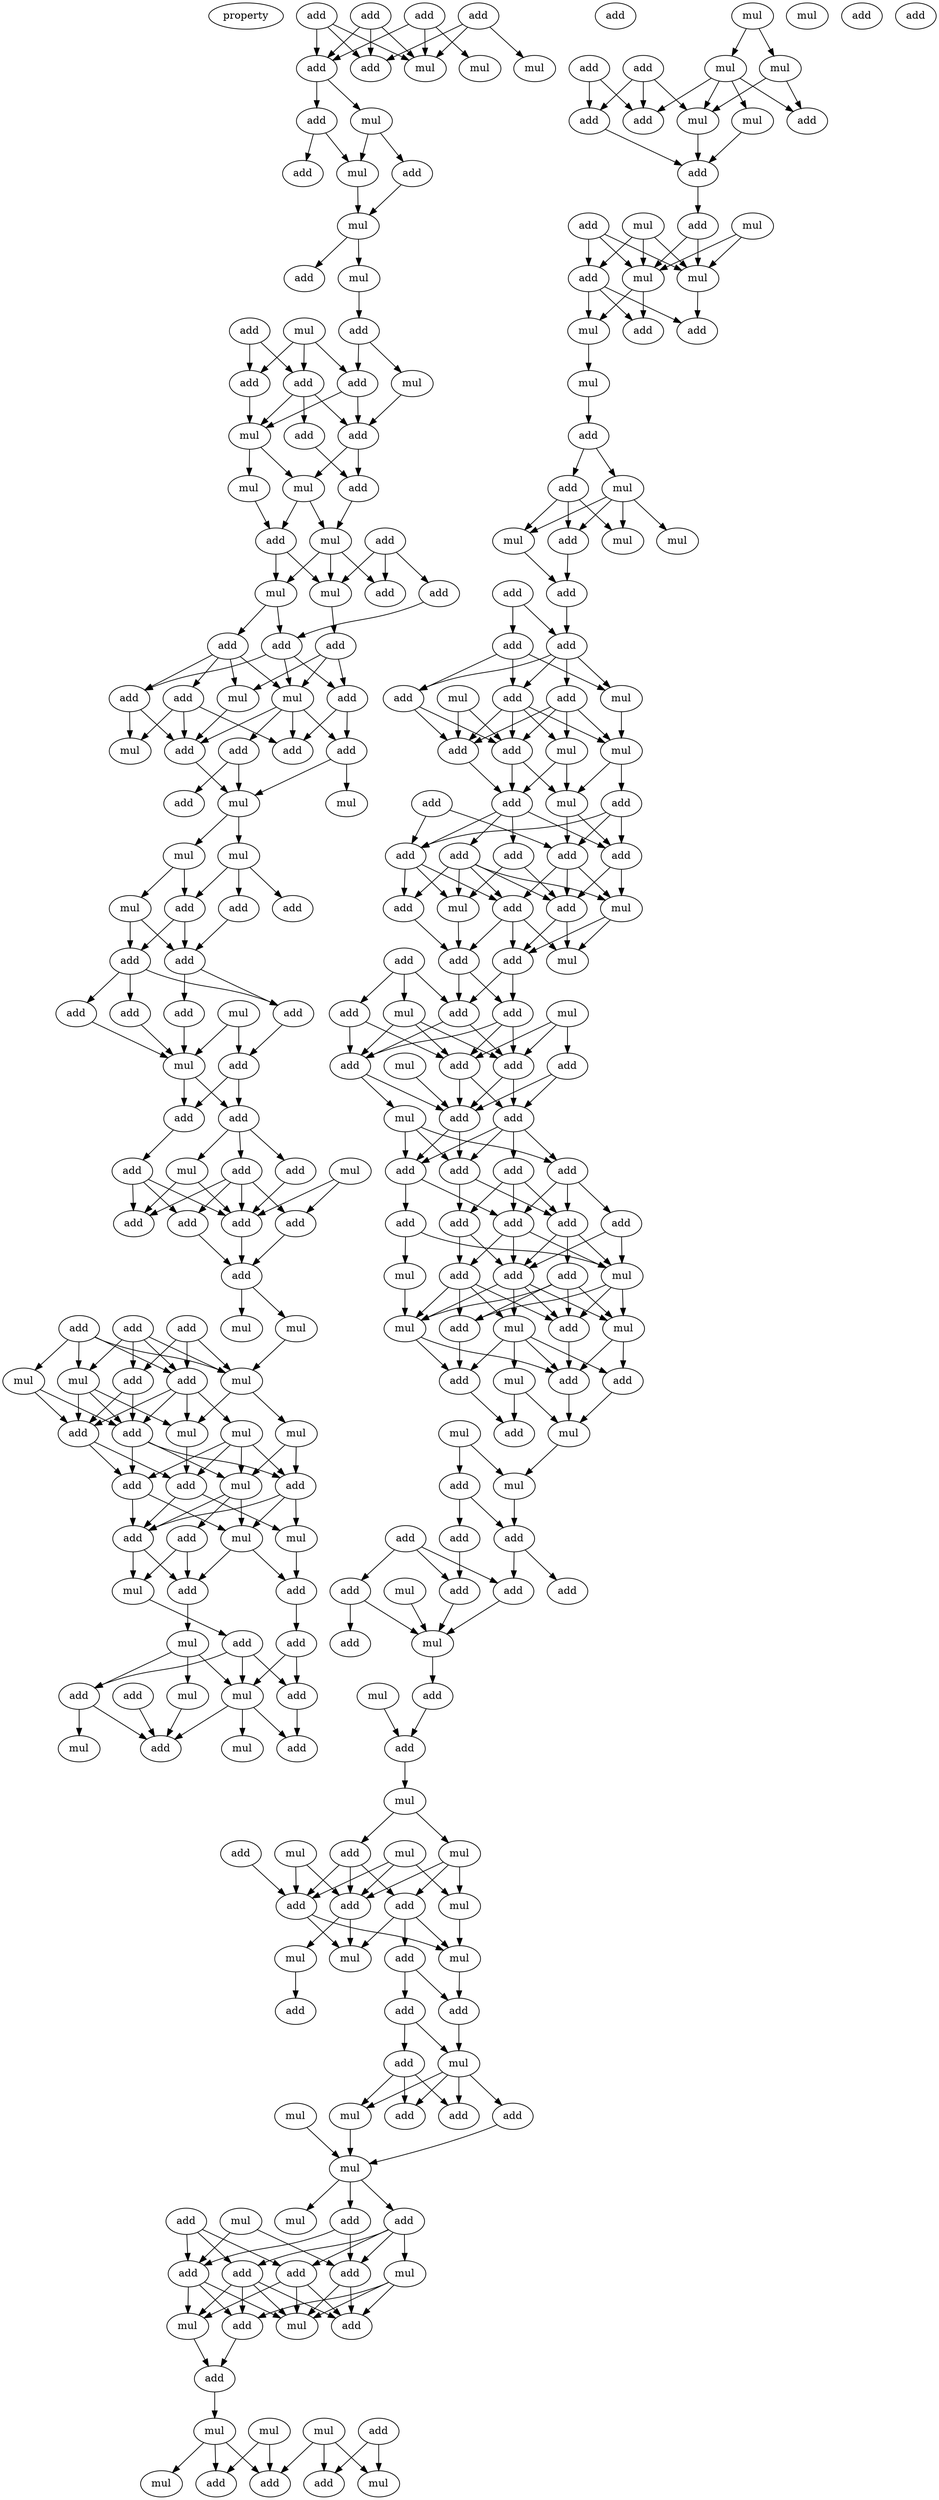 digraph {
    node [fontcolor=black]
    property [mul=2,lf=1.8]
    0 [ label = add ];
    1 [ label = add ];
    2 [ label = add ];
    3 [ label = add ];
    4 [ label = mul ];
    5 [ label = add ];
    6 [ label = mul ];
    7 [ label = mul ];
    8 [ label = add ];
    9 [ label = add ];
    10 [ label = mul ];
    11 [ label = add ];
    12 [ label = mul ];
    13 [ label = add ];
    14 [ label = mul ];
    15 [ label = add ];
    16 [ label = mul ];
    17 [ label = mul ];
    18 [ label = add ];
    19 [ label = add ];
    20 [ label = add ];
    21 [ label = add ];
    22 [ label = add ];
    23 [ label = mul ];
    24 [ label = add ];
    25 [ label = mul ];
    26 [ label = add ];
    27 [ label = add ];
    28 [ label = mul ];
    29 [ label = mul ];
    30 [ label = mul ];
    31 [ label = add ];
    32 [ label = add ];
    33 [ label = mul ];
    34 [ label = mul ];
    35 [ label = add ];
    36 [ label = add ];
    37 [ label = add ];
    38 [ label = add ];
    39 [ label = add ];
    40 [ label = mul ];
    41 [ label = add ];
    42 [ label = add ];
    43 [ label = mul ];
    44 [ label = add ];
    45 [ label = mul ];
    46 [ label = add ];
    47 [ label = add ];
    48 [ label = add ];
    49 [ label = add ];
    50 [ label = mul ];
    51 [ label = mul ];
    52 [ label = add ];
    53 [ label = mul ];
    54 [ label = mul ];
    55 [ label = mul ];
    56 [ label = add ];
    57 [ label = add ];
    58 [ label = add ];
    59 [ label = add ];
    60 [ label = add ];
    61 [ label = mul ];
    62 [ label = add ];
    63 [ label = add ];
    64 [ label = add ];
    65 [ label = add ];
    66 [ label = add ];
    67 [ label = mul ];
    68 [ label = add ];
    69 [ label = add ];
    70 [ label = add ];
    71 [ label = add ];
    72 [ label = mul ];
    73 [ label = mul ];
    74 [ label = add ];
    75 [ label = add ];
    76 [ label = add ];
    77 [ label = add ];
    78 [ label = add ];
    79 [ label = add ];
    80 [ label = add ];
    81 [ label = mul ];
    82 [ label = mul ];
    83 [ label = add ];
    84 [ label = add ];
    85 [ label = add ];
    86 [ label = mul ];
    87 [ label = mul ];
    88 [ label = add ];
    89 [ label = add ];
    90 [ label = mul ];
    91 [ label = mul ];
    92 [ label = mul ];
    93 [ label = add ];
    94 [ label = add ];
    95 [ label = mul ];
    96 [ label = mul ];
    97 [ label = add ];
    98 [ label = add ];
    99 [ label = add ];
    100 [ label = add ];
    101 [ label = mul ];
    102 [ label = add ];
    103 [ label = mul ];
    104 [ label = mul ];
    105 [ label = add ];
    106 [ label = add ];
    107 [ label = add ];
    108 [ label = mul ];
    109 [ label = add ];
    110 [ label = add ];
    111 [ label = mul ];
    112 [ label = add ];
    113 [ label = mul ];
    114 [ label = add ];
    115 [ label = mul ];
    116 [ label = add ];
    117 [ label = mul ];
    118 [ label = add ];
    119 [ label = mul ];
    120 [ label = add ];
    121 [ label = mul ];
    122 [ label = mul ];
    123 [ label = add ];
    124 [ label = add ];
    125 [ label = add ];
    126 [ label = mul ];
    127 [ label = add ];
    128 [ label = mul ];
    129 [ label = add ];
    130 [ label = add ];
    131 [ label = mul ];
    132 [ label = add ];
    133 [ label = mul ];
    134 [ label = mul ];
    135 [ label = mul ];
    136 [ label = add ];
    137 [ label = add ];
    138 [ label = mul ];
    139 [ label = add ];
    140 [ label = mul ];
    141 [ label = add ];
    142 [ label = add ];
    143 [ label = mul ];
    144 [ label = mul ];
    145 [ label = mul ];
    146 [ label = add ];
    147 [ label = mul ];
    148 [ label = add ];
    149 [ label = mul ];
    150 [ label = add ];
    151 [ label = add ];
    152 [ label = add ];
    153 [ label = add ];
    154 [ label = add ];
    155 [ label = add ];
    156 [ label = add ];
    157 [ label = mul ];
    158 [ label = mul ];
    159 [ label = add ];
    160 [ label = mul ];
    161 [ label = add ];
    162 [ label = mul ];
    163 [ label = mul ];
    164 [ label = add ];
    165 [ label = add ];
    166 [ label = add ];
    167 [ label = add ];
    168 [ label = add ];
    169 [ label = add ];
    170 [ label = add ];
    171 [ label = add ];
    172 [ label = add ];
    173 [ label = add ];
    174 [ label = mul ];
    175 [ label = mul ];
    176 [ label = add ];
    177 [ label = add ];
    178 [ label = mul ];
    179 [ label = add ];
    180 [ label = add ];
    181 [ label = add ];
    182 [ label = mul ];
    183 [ label = add ];
    184 [ label = add ];
    185 [ label = mul ];
    186 [ label = add ];
    187 [ label = add ];
    188 [ label = add ];
    189 [ label = add ];
    190 [ label = mul ];
    191 [ label = add ];
    192 [ label = add ];
    193 [ label = mul ];
    194 [ label = add ];
    195 [ label = add ];
    196 [ label = add ];
    197 [ label = add ];
    198 [ label = add ];
    199 [ label = add ];
    200 [ label = add ];
    201 [ label = add ];
    202 [ label = add ];
    203 [ label = mul ];
    204 [ label = mul ];
    205 [ label = add ];
    206 [ label = add ];
    207 [ label = add ];
    208 [ label = mul ];
    209 [ label = mul ];
    210 [ label = add ];
    211 [ label = add ];
    212 [ label = mul ];
    213 [ label = add ];
    214 [ label = add ];
    215 [ label = mul ];
    216 [ label = add ];
    217 [ label = mul ];
    218 [ label = add ];
    219 [ label = mul ];
    220 [ label = add ];
    221 [ label = mul ];
    222 [ label = add ];
    223 [ label = add ];
    224 [ label = add ];
    225 [ label = mul ];
    226 [ label = add ];
    227 [ label = add ];
    228 [ label = add ];
    229 [ label = add ];
    230 [ label = add ];
    231 [ label = mul ];
    232 [ label = add ];
    233 [ label = mul ];
    234 [ label = add ];
    235 [ label = add ];
    236 [ label = mul ];
    237 [ label = mul ];
    238 [ label = add ];
    239 [ label = mul ];
    240 [ label = add ];
    241 [ label = mul ];
    242 [ label = mul ];
    243 [ label = add ];
    244 [ label = add ];
    245 [ label = add ];
    246 [ label = mul ];
    247 [ label = mul ];
    248 [ label = add ];
    249 [ label = mul ];
    250 [ label = add ];
    251 [ label = add ];
    252 [ label = add ];
    253 [ label = add ];
    254 [ label = mul ];
    255 [ label = add ];
    256 [ label = mul ];
    257 [ label = mul ];
    258 [ label = add ];
    259 [ label = add ];
    260 [ label = mul ];
    261 [ label = add ];
    262 [ label = add ];
    263 [ label = add ];
    264 [ label = mul ];
    265 [ label = mul ];
    266 [ label = add ];
    267 [ label = mul ];
    268 [ label = add ];
    269 [ label = add ];
    270 [ label = add ];
    271 [ label = add ];
    272 [ label = mul ];
    273 [ label = add ];
    274 [ label = mul ];
    275 [ label = add ];
    276 [ label = add ];
    277 [ label = mul ];
    278 [ label = mul ];
    279 [ label = mul ];
    280 [ label = add ];
    281 [ label = add ];
    282 [ label = mul ];
    283 [ label = add ];
    284 [ label = mul ];
    0 -> 5 [ name = 0 ];
    0 -> 7 [ name = 1 ];
    0 -> 8 [ name = 2 ];
    1 -> 6 [ name = 3 ];
    1 -> 7 [ name = 4 ];
    1 -> 8 [ name = 5 ];
    2 -> 5 [ name = 6 ];
    2 -> 7 [ name = 7 ];
    2 -> 8 [ name = 8 ];
    3 -> 4 [ name = 9 ];
    3 -> 5 [ name = 10 ];
    3 -> 7 [ name = 11 ];
    5 -> 9 [ name = 12 ];
    5 -> 10 [ name = 13 ];
    9 -> 11 [ name = 14 ];
    9 -> 12 [ name = 15 ];
    10 -> 12 [ name = 16 ];
    10 -> 13 [ name = 17 ];
    12 -> 14 [ name = 18 ];
    13 -> 14 [ name = 19 ];
    14 -> 15 [ name = 20 ];
    14 -> 16 [ name = 21 ];
    16 -> 18 [ name = 22 ];
    17 -> 20 [ name = 23 ];
    17 -> 21 [ name = 24 ];
    17 -> 22 [ name = 25 ];
    18 -> 21 [ name = 26 ];
    18 -> 23 [ name = 27 ];
    19 -> 20 [ name = 28 ];
    19 -> 22 [ name = 29 ];
    20 -> 24 [ name = 30 ];
    20 -> 25 [ name = 31 ];
    20 -> 26 [ name = 32 ];
    21 -> 25 [ name = 33 ];
    21 -> 26 [ name = 34 ];
    22 -> 25 [ name = 35 ];
    23 -> 26 [ name = 36 ];
    24 -> 27 [ name = 37 ];
    25 -> 28 [ name = 38 ];
    25 -> 29 [ name = 39 ];
    26 -> 27 [ name = 40 ];
    26 -> 29 [ name = 41 ];
    27 -> 30 [ name = 42 ];
    28 -> 31 [ name = 43 ];
    29 -> 30 [ name = 44 ];
    29 -> 31 [ name = 45 ];
    30 -> 33 [ name = 46 ];
    30 -> 34 [ name = 47 ];
    30 -> 36 [ name = 48 ];
    31 -> 33 [ name = 49 ];
    31 -> 34 [ name = 50 ];
    32 -> 33 [ name = 51 ];
    32 -> 35 [ name = 52 ];
    32 -> 36 [ name = 53 ];
    33 -> 38 [ name = 54 ];
    34 -> 37 [ name = 55 ];
    34 -> 39 [ name = 56 ];
    35 -> 39 [ name = 57 ];
    37 -> 40 [ name = 58 ];
    37 -> 41 [ name = 59 ];
    37 -> 43 [ name = 60 ];
    37 -> 44 [ name = 61 ];
    38 -> 40 [ name = 62 ];
    38 -> 42 [ name = 63 ];
    38 -> 43 [ name = 64 ];
    39 -> 40 [ name = 65 ];
    39 -> 42 [ name = 66 ];
    39 -> 44 [ name = 67 ];
    40 -> 46 [ name = 68 ];
    40 -> 47 [ name = 69 ];
    40 -> 48 [ name = 70 ];
    40 -> 49 [ name = 71 ];
    41 -> 45 [ name = 72 ];
    41 -> 46 [ name = 73 ];
    41 -> 47 [ name = 74 ];
    42 -> 47 [ name = 75 ];
    42 -> 48 [ name = 76 ];
    43 -> 46 [ name = 77 ];
    44 -> 45 [ name = 78 ];
    44 -> 46 [ name = 79 ];
    46 -> 51 [ name = 80 ];
    48 -> 50 [ name = 81 ];
    48 -> 51 [ name = 82 ];
    49 -> 51 [ name = 83 ];
    49 -> 52 [ name = 84 ];
    51 -> 53 [ name = 85 ];
    51 -> 54 [ name = 86 ];
    53 -> 55 [ name = 87 ];
    53 -> 57 [ name = 88 ];
    54 -> 56 [ name = 89 ];
    54 -> 57 [ name = 90 ];
    54 -> 58 [ name = 91 ];
    55 -> 59 [ name = 92 ];
    55 -> 60 [ name = 93 ];
    57 -> 59 [ name = 94 ];
    57 -> 60 [ name = 95 ];
    58 -> 60 [ name = 96 ];
    59 -> 62 [ name = 97 ];
    59 -> 63 [ name = 98 ];
    59 -> 64 [ name = 99 ];
    60 -> 62 [ name = 100 ];
    60 -> 65 [ name = 101 ];
    61 -> 66 [ name = 102 ];
    61 -> 67 [ name = 103 ];
    62 -> 66 [ name = 104 ];
    63 -> 67 [ name = 105 ];
    64 -> 67 [ name = 106 ];
    65 -> 67 [ name = 107 ];
    66 -> 68 [ name = 108 ];
    66 -> 69 [ name = 109 ];
    67 -> 68 [ name = 110 ];
    67 -> 69 [ name = 111 ];
    68 -> 71 [ name = 112 ];
    68 -> 73 [ name = 113 ];
    68 -> 74 [ name = 114 ];
    69 -> 70 [ name = 115 ];
    70 -> 76 [ name = 116 ];
    70 -> 77 [ name = 117 ];
    70 -> 78 [ name = 118 ];
    71 -> 76 [ name = 119 ];
    72 -> 75 [ name = 120 ];
    72 -> 76 [ name = 121 ];
    73 -> 76 [ name = 122 ];
    73 -> 78 [ name = 123 ];
    74 -> 75 [ name = 124 ];
    74 -> 76 [ name = 125 ];
    74 -> 77 [ name = 126 ];
    74 -> 78 [ name = 127 ];
    75 -> 80 [ name = 128 ];
    76 -> 80 [ name = 129 ];
    77 -> 80 [ name = 130 ];
    80 -> 81 [ name = 131 ];
    80 -> 82 [ name = 132 ];
    81 -> 87 [ name = 133 ];
    83 -> 86 [ name = 134 ];
    83 -> 87 [ name = 135 ];
    83 -> 89 [ name = 136 ];
    83 -> 90 [ name = 137 ];
    84 -> 87 [ name = 138 ];
    84 -> 88 [ name = 139 ];
    84 -> 89 [ name = 140 ];
    84 -> 90 [ name = 141 ];
    85 -> 87 [ name = 142 ];
    85 -> 88 [ name = 143 ];
    85 -> 89 [ name = 144 ];
    86 -> 93 [ name = 145 ];
    86 -> 94 [ name = 146 ];
    87 -> 92 [ name = 147 ];
    87 -> 95 [ name = 148 ];
    88 -> 93 [ name = 149 ];
    88 -> 94 [ name = 150 ];
    89 -> 91 [ name = 151 ];
    89 -> 92 [ name = 152 ];
    89 -> 93 [ name = 153 ];
    89 -> 94 [ name = 154 ];
    90 -> 92 [ name = 155 ];
    90 -> 93 [ name = 156 ];
    90 -> 94 [ name = 157 ];
    91 -> 96 [ name = 158 ];
    91 -> 97 [ name = 159 ];
    91 -> 98 [ name = 160 ];
    91 -> 99 [ name = 161 ];
    92 -> 97 [ name = 162 ];
    93 -> 96 [ name = 163 ];
    93 -> 98 [ name = 164 ];
    93 -> 99 [ name = 165 ];
    94 -> 97 [ name = 166 ];
    94 -> 98 [ name = 167 ];
    95 -> 96 [ name = 168 ];
    95 -> 99 [ name = 169 ];
    96 -> 100 [ name = 170 ];
    96 -> 101 [ name = 171 ];
    96 -> 102 [ name = 172 ];
    97 -> 100 [ name = 173 ];
    97 -> 103 [ name = 174 ];
    98 -> 100 [ name = 175 ];
    98 -> 101 [ name = 176 ];
    99 -> 100 [ name = 177 ];
    99 -> 101 [ name = 178 ];
    99 -> 103 [ name = 179 ];
    100 -> 104 [ name = 180 ];
    100 -> 105 [ name = 181 ];
    101 -> 105 [ name = 182 ];
    101 -> 106 [ name = 183 ];
    102 -> 104 [ name = 184 ];
    102 -> 105 [ name = 185 ];
    103 -> 106 [ name = 186 ];
    104 -> 107 [ name = 187 ];
    105 -> 108 [ name = 188 ];
    106 -> 109 [ name = 189 ];
    107 -> 111 [ name = 190 ];
    107 -> 112 [ name = 191 ];
    107 -> 114 [ name = 192 ];
    108 -> 111 [ name = 193 ];
    108 -> 112 [ name = 194 ];
    108 -> 113 [ name = 195 ];
    109 -> 111 [ name = 196 ];
    109 -> 114 [ name = 197 ];
    110 -> 116 [ name = 198 ];
    111 -> 116 [ name = 199 ];
    111 -> 117 [ name = 200 ];
    111 -> 118 [ name = 201 ];
    112 -> 115 [ name = 202 ];
    112 -> 116 [ name = 203 ];
    113 -> 116 [ name = 204 ];
    114 -> 118 [ name = 205 ];
    119 -> 121 [ name = 206 ];
    119 -> 122 [ name = 207 ];
    120 -> 124 [ name = 208 ];
    120 -> 126 [ name = 209 ];
    120 -> 127 [ name = 210 ];
    121 -> 125 [ name = 211 ];
    121 -> 126 [ name = 212 ];
    121 -> 127 [ name = 213 ];
    121 -> 128 [ name = 214 ];
    122 -> 125 [ name = 215 ];
    122 -> 126 [ name = 216 ];
    123 -> 124 [ name = 217 ];
    123 -> 127 [ name = 218 ];
    124 -> 129 [ name = 219 ];
    126 -> 129 [ name = 220 ];
    128 -> 129 [ name = 221 ];
    129 -> 132 [ name = 222 ];
    130 -> 134 [ name = 223 ];
    130 -> 135 [ name = 224 ];
    130 -> 136 [ name = 225 ];
    131 -> 134 [ name = 226 ];
    131 -> 135 [ name = 227 ];
    132 -> 134 [ name = 228 ];
    132 -> 135 [ name = 229 ];
    133 -> 134 [ name = 230 ];
    133 -> 135 [ name = 231 ];
    133 -> 136 [ name = 232 ];
    134 -> 138 [ name = 233 ];
    134 -> 139 [ name = 234 ];
    135 -> 137 [ name = 235 ];
    136 -> 137 [ name = 236 ];
    136 -> 138 [ name = 237 ];
    136 -> 139 [ name = 238 ];
    138 -> 140 [ name = 239 ];
    140 -> 141 [ name = 240 ];
    141 -> 142 [ name = 241 ];
    141 -> 144 [ name = 242 ];
    142 -> 145 [ name = 243 ];
    142 -> 146 [ name = 244 ];
    142 -> 149 [ name = 245 ];
    144 -> 145 [ name = 246 ];
    144 -> 146 [ name = 247 ];
    144 -> 147 [ name = 248 ];
    144 -> 149 [ name = 249 ];
    145 -> 151 [ name = 250 ];
    146 -> 151 [ name = 251 ];
    150 -> 152 [ name = 252 ];
    150 -> 153 [ name = 253 ];
    151 -> 153 [ name = 254 ];
    152 -> 155 [ name = 255 ];
    152 -> 156 [ name = 256 ];
    152 -> 157 [ name = 257 ];
    153 -> 154 [ name = 258 ];
    153 -> 155 [ name = 259 ];
    153 -> 156 [ name = 260 ];
    153 -> 157 [ name = 261 ];
    154 -> 159 [ name = 262 ];
    154 -> 160 [ name = 263 ];
    154 -> 161 [ name = 264 ];
    154 -> 162 [ name = 265 ];
    155 -> 159 [ name = 266 ];
    155 -> 161 [ name = 267 ];
    156 -> 159 [ name = 268 ];
    156 -> 160 [ name = 269 ];
    156 -> 161 [ name = 270 ];
    156 -> 162 [ name = 271 ];
    157 -> 160 [ name = 272 ];
    158 -> 159 [ name = 273 ];
    158 -> 161 [ name = 274 ];
    159 -> 165 [ name = 275 ];
    160 -> 163 [ name = 276 ];
    160 -> 164 [ name = 277 ];
    161 -> 163 [ name = 278 ];
    161 -> 165 [ name = 279 ];
    162 -> 163 [ name = 280 ];
    162 -> 165 [ name = 281 ];
    163 -> 168 [ name = 282 ];
    163 -> 169 [ name = 283 ];
    164 -> 167 [ name = 284 ];
    164 -> 168 [ name = 285 ];
    164 -> 169 [ name = 286 ];
    165 -> 167 [ name = 287 ];
    165 -> 168 [ name = 288 ];
    165 -> 170 [ name = 289 ];
    165 -> 171 [ name = 290 ];
    166 -> 167 [ name = 291 ];
    166 -> 169 [ name = 292 ];
    167 -> 172 [ name = 293 ];
    167 -> 173 [ name = 294 ];
    167 -> 174 [ name = 295 ];
    168 -> 175 [ name = 296 ];
    168 -> 176 [ name = 297 ];
    169 -> 173 [ name = 298 ];
    169 -> 175 [ name = 299 ];
    169 -> 176 [ name = 300 ];
    170 -> 174 [ name = 301 ];
    170 -> 176 [ name = 302 ];
    171 -> 172 [ name = 303 ];
    171 -> 173 [ name = 304 ];
    171 -> 174 [ name = 305 ];
    171 -> 175 [ name = 306 ];
    171 -> 176 [ name = 307 ];
    172 -> 180 [ name = 308 ];
    173 -> 178 [ name = 309 ];
    173 -> 179 [ name = 310 ];
    173 -> 180 [ name = 311 ];
    174 -> 180 [ name = 312 ];
    175 -> 178 [ name = 313 ];
    175 -> 179 [ name = 314 ];
    176 -> 178 [ name = 315 ];
    176 -> 179 [ name = 316 ];
    177 -> 181 [ name = 317 ];
    177 -> 183 [ name = 318 ];
    177 -> 185 [ name = 319 ];
    179 -> 183 [ name = 320 ];
    179 -> 184 [ name = 321 ];
    180 -> 183 [ name = 322 ];
    180 -> 184 [ name = 323 ];
    181 -> 187 [ name = 324 ];
    181 -> 189 [ name = 325 ];
    182 -> 186 [ name = 326 ];
    182 -> 188 [ name = 327 ];
    182 -> 189 [ name = 328 ];
    183 -> 186 [ name = 329 ];
    183 -> 187 [ name = 330 ];
    184 -> 186 [ name = 331 ];
    184 -> 187 [ name = 332 ];
    184 -> 189 [ name = 333 ];
    185 -> 186 [ name = 334 ];
    185 -> 187 [ name = 335 ];
    185 -> 189 [ name = 336 ];
    186 -> 191 [ name = 337 ];
    186 -> 192 [ name = 338 ];
    187 -> 192 [ name = 339 ];
    187 -> 193 [ name = 340 ];
    188 -> 191 [ name = 341 ];
    188 -> 192 [ name = 342 ];
    189 -> 191 [ name = 343 ];
    189 -> 192 [ name = 344 ];
    190 -> 192 [ name = 345 ];
    191 -> 194 [ name = 346 ];
    191 -> 195 [ name = 347 ];
    191 -> 196 [ name = 348 ];
    191 -> 197 [ name = 349 ];
    192 -> 194 [ name = 350 ];
    192 -> 197 [ name = 351 ];
    193 -> 194 [ name = 352 ];
    193 -> 196 [ name = 353 ];
    193 -> 197 [ name = 354 ];
    194 -> 200 [ name = 355 ];
    194 -> 202 [ name = 356 ];
    195 -> 198 [ name = 357 ];
    195 -> 199 [ name = 358 ];
    195 -> 200 [ name = 359 ];
    196 -> 199 [ name = 360 ];
    196 -> 200 [ name = 361 ];
    196 -> 201 [ name = 362 ];
    197 -> 198 [ name = 363 ];
    197 -> 199 [ name = 364 ];
    198 -> 205 [ name = 365 ];
    198 -> 207 [ name = 366 ];
    199 -> 203 [ name = 367 ];
    199 -> 205 [ name = 368 ];
    199 -> 206 [ name = 369 ];
    200 -> 203 [ name = 370 ];
    200 -> 205 [ name = 371 ];
    200 -> 207 [ name = 372 ];
    201 -> 203 [ name = 373 ];
    201 -> 205 [ name = 374 ];
    202 -> 203 [ name = 375 ];
    202 -> 204 [ name = 376 ];
    203 -> 208 [ name = 377 ];
    203 -> 210 [ name = 378 ];
    203 -> 211 [ name = 379 ];
    204 -> 212 [ name = 380 ];
    205 -> 208 [ name = 381 ];
    205 -> 209 [ name = 382 ];
    205 -> 210 [ name = 383 ];
    205 -> 212 [ name = 384 ];
    206 -> 208 [ name = 385 ];
    206 -> 210 [ name = 386 ];
    206 -> 211 [ name = 387 ];
    206 -> 212 [ name = 388 ];
    207 -> 209 [ name = 389 ];
    207 -> 210 [ name = 390 ];
    207 -> 211 [ name = 391 ];
    207 -> 212 [ name = 392 ];
    208 -> 213 [ name = 393 ];
    208 -> 214 [ name = 394 ];
    209 -> 213 [ name = 395 ];
    209 -> 214 [ name = 396 ];
    209 -> 215 [ name = 397 ];
    209 -> 216 [ name = 398 ];
    210 -> 214 [ name = 399 ];
    211 -> 216 [ name = 400 ];
    212 -> 214 [ name = 401 ];
    212 -> 216 [ name = 402 ];
    213 -> 219 [ name = 403 ];
    214 -> 219 [ name = 404 ];
    215 -> 218 [ name = 405 ];
    215 -> 219 [ name = 406 ];
    216 -> 218 [ name = 407 ];
    217 -> 220 [ name = 408 ];
    217 -> 221 [ name = 409 ];
    219 -> 221 [ name = 410 ];
    220 -> 222 [ name = 411 ];
    220 -> 224 [ name = 412 ];
    221 -> 222 [ name = 413 ];
    222 -> 226 [ name = 414 ];
    222 -> 227 [ name = 415 ];
    223 -> 227 [ name = 416 ];
    223 -> 228 [ name = 417 ];
    223 -> 229 [ name = 418 ];
    224 -> 228 [ name = 419 ];
    225 -> 231 [ name = 420 ];
    227 -> 231 [ name = 421 ];
    228 -> 231 [ name = 422 ];
    229 -> 230 [ name = 423 ];
    229 -> 231 [ name = 424 ];
    231 -> 234 [ name = 425 ];
    233 -> 235 [ name = 426 ];
    234 -> 235 [ name = 427 ];
    235 -> 236 [ name = 428 ];
    236 -> 238 [ name = 429 ];
    236 -> 241 [ name = 430 ];
    237 -> 243 [ name = 431 ];
    237 -> 244 [ name = 432 ];
    238 -> 243 [ name = 433 ];
    238 -> 244 [ name = 434 ];
    238 -> 245 [ name = 435 ];
    239 -> 242 [ name = 436 ];
    239 -> 243 [ name = 437 ];
    239 -> 244 [ name = 438 ];
    240 -> 243 [ name = 439 ];
    241 -> 242 [ name = 440 ];
    241 -> 244 [ name = 441 ];
    241 -> 245 [ name = 442 ];
    242 -> 246 [ name = 443 ];
    243 -> 246 [ name = 444 ];
    243 -> 247 [ name = 445 ];
    244 -> 247 [ name = 446 ];
    244 -> 249 [ name = 447 ];
    245 -> 246 [ name = 448 ];
    245 -> 247 [ name = 449 ];
    245 -> 248 [ name = 450 ];
    246 -> 251 [ name = 451 ];
    248 -> 251 [ name = 452 ];
    248 -> 252 [ name = 453 ];
    249 -> 250 [ name = 454 ];
    251 -> 254 [ name = 455 ];
    252 -> 253 [ name = 456 ];
    252 -> 254 [ name = 457 ];
    253 -> 255 [ name = 458 ];
    253 -> 256 [ name = 459 ];
    253 -> 258 [ name = 460 ];
    254 -> 255 [ name = 461 ];
    254 -> 256 [ name = 462 ];
    254 -> 258 [ name = 463 ];
    254 -> 259 [ name = 464 ];
    256 -> 260 [ name = 465 ];
    257 -> 260 [ name = 466 ];
    259 -> 260 [ name = 467 ];
    260 -> 261 [ name = 468 ];
    260 -> 263 [ name = 469 ];
    260 -> 265 [ name = 470 ];
    261 -> 267 [ name = 471 ];
    261 -> 268 [ name = 472 ];
    261 -> 269 [ name = 473 ];
    261 -> 270 [ name = 474 ];
    262 -> 266 [ name = 475 ];
    262 -> 269 [ name = 476 ];
    262 -> 270 [ name = 477 ];
    263 -> 266 [ name = 478 ];
    263 -> 268 [ name = 479 ];
    264 -> 266 [ name = 480 ];
    264 -> 268 [ name = 481 ];
    266 -> 272 [ name = 482 ];
    266 -> 273 [ name = 483 ];
    266 -> 274 [ name = 484 ];
    267 -> 271 [ name = 485 ];
    267 -> 272 [ name = 486 ];
    267 -> 273 [ name = 487 ];
    268 -> 271 [ name = 488 ];
    268 -> 272 [ name = 489 ];
    269 -> 271 [ name = 490 ];
    269 -> 272 [ name = 491 ];
    269 -> 273 [ name = 492 ];
    269 -> 274 [ name = 493 ];
    270 -> 271 [ name = 494 ];
    270 -> 272 [ name = 495 ];
    270 -> 274 [ name = 496 ];
    273 -> 275 [ name = 497 ];
    274 -> 275 [ name = 498 ];
    275 -> 278 [ name = 499 ];
    276 -> 282 [ name = 500 ];
    276 -> 283 [ name = 501 ];
    277 -> 280 [ name = 502 ];
    277 -> 281 [ name = 503 ];
    278 -> 280 [ name = 504 ];
    278 -> 281 [ name = 505 ];
    278 -> 284 [ name = 506 ];
    279 -> 281 [ name = 507 ];
    279 -> 282 [ name = 508 ];
    279 -> 283 [ name = 509 ];
}
